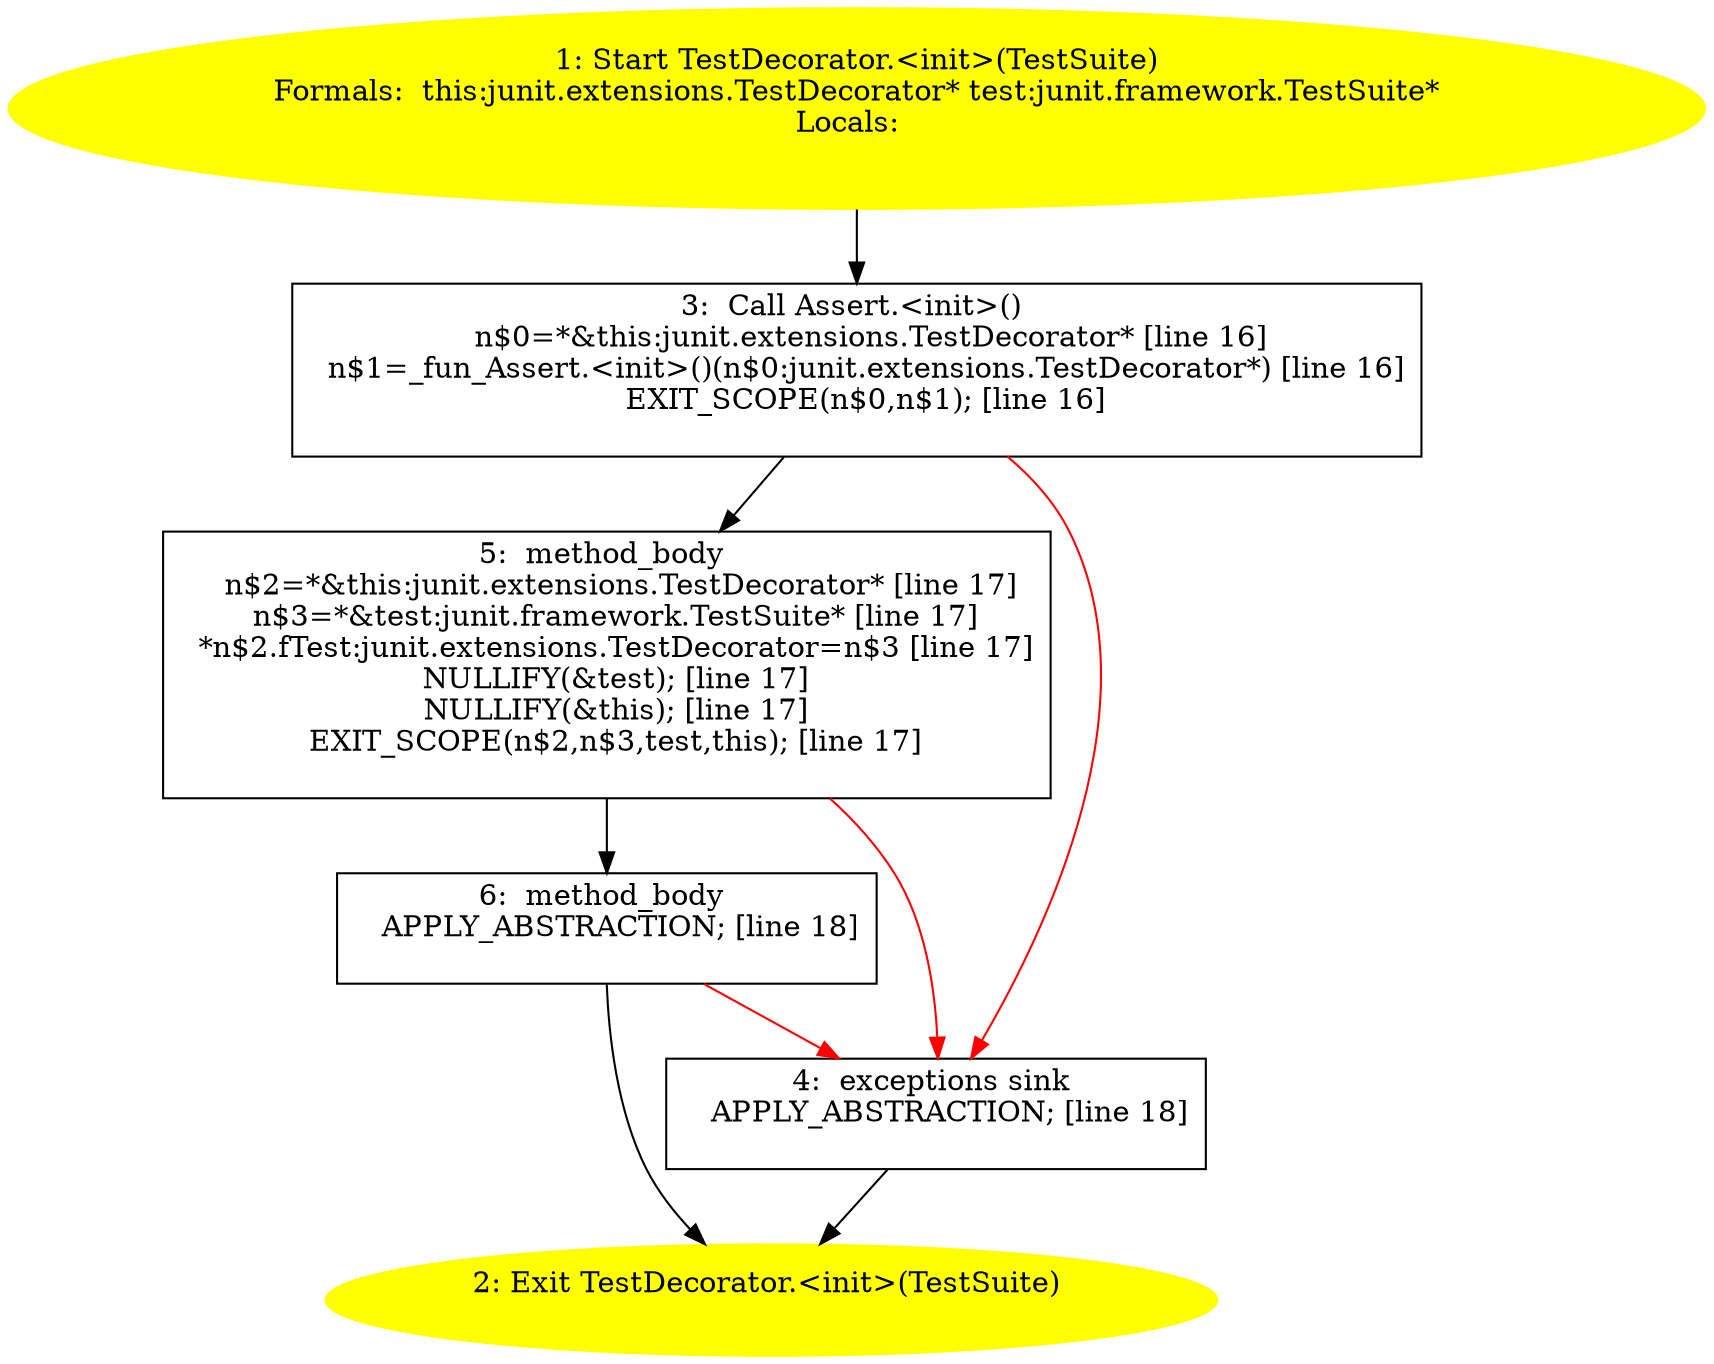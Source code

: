 /* @generated */
digraph cfg {
"junit.extensions.TestDecorator.<init>(junit.framework.TestSuite).604535d39e7306da850ec20dde3ca94d_1" [label="1: Start TestDecorator.<init>(TestSuite)\nFormals:  this:junit.extensions.TestDecorator* test:junit.framework.TestSuite*\nLocals:  \n  " color=yellow style=filled]
	

	 "junit.extensions.TestDecorator.<init>(junit.framework.TestSuite).604535d39e7306da850ec20dde3ca94d_1" -> "junit.extensions.TestDecorator.<init>(junit.framework.TestSuite).604535d39e7306da850ec20dde3ca94d_3" ;
"junit.extensions.TestDecorator.<init>(junit.framework.TestSuite).604535d39e7306da850ec20dde3ca94d_2" [label="2: Exit TestDecorator.<init>(TestSuite) \n  " color=yellow style=filled]
	

"junit.extensions.TestDecorator.<init>(junit.framework.TestSuite).604535d39e7306da850ec20dde3ca94d_3" [label="3:  Call Assert.<init>() \n   n$0=*&this:junit.extensions.TestDecorator* [line 16]\n  n$1=_fun_Assert.<init>()(n$0:junit.extensions.TestDecorator*) [line 16]\n  EXIT_SCOPE(n$0,n$1); [line 16]\n " shape="box"]
	

	 "junit.extensions.TestDecorator.<init>(junit.framework.TestSuite).604535d39e7306da850ec20dde3ca94d_3" -> "junit.extensions.TestDecorator.<init>(junit.framework.TestSuite).604535d39e7306da850ec20dde3ca94d_5" ;
	 "junit.extensions.TestDecorator.<init>(junit.framework.TestSuite).604535d39e7306da850ec20dde3ca94d_3" -> "junit.extensions.TestDecorator.<init>(junit.framework.TestSuite).604535d39e7306da850ec20dde3ca94d_4" [color="red" ];
"junit.extensions.TestDecorator.<init>(junit.framework.TestSuite).604535d39e7306da850ec20dde3ca94d_4" [label="4:  exceptions sink \n   APPLY_ABSTRACTION; [line 18]\n " shape="box"]
	

	 "junit.extensions.TestDecorator.<init>(junit.framework.TestSuite).604535d39e7306da850ec20dde3ca94d_4" -> "junit.extensions.TestDecorator.<init>(junit.framework.TestSuite).604535d39e7306da850ec20dde3ca94d_2" ;
"junit.extensions.TestDecorator.<init>(junit.framework.TestSuite).604535d39e7306da850ec20dde3ca94d_5" [label="5:  method_body \n   n$2=*&this:junit.extensions.TestDecorator* [line 17]\n  n$3=*&test:junit.framework.TestSuite* [line 17]\n  *n$2.fTest:junit.extensions.TestDecorator=n$3 [line 17]\n  NULLIFY(&test); [line 17]\n  NULLIFY(&this); [line 17]\n  EXIT_SCOPE(n$2,n$3,test,this); [line 17]\n " shape="box"]
	

	 "junit.extensions.TestDecorator.<init>(junit.framework.TestSuite).604535d39e7306da850ec20dde3ca94d_5" -> "junit.extensions.TestDecorator.<init>(junit.framework.TestSuite).604535d39e7306da850ec20dde3ca94d_6" ;
	 "junit.extensions.TestDecorator.<init>(junit.framework.TestSuite).604535d39e7306da850ec20dde3ca94d_5" -> "junit.extensions.TestDecorator.<init>(junit.framework.TestSuite).604535d39e7306da850ec20dde3ca94d_4" [color="red" ];
"junit.extensions.TestDecorator.<init>(junit.framework.TestSuite).604535d39e7306da850ec20dde3ca94d_6" [label="6:  method_body \n   APPLY_ABSTRACTION; [line 18]\n " shape="box"]
	

	 "junit.extensions.TestDecorator.<init>(junit.framework.TestSuite).604535d39e7306da850ec20dde3ca94d_6" -> "junit.extensions.TestDecorator.<init>(junit.framework.TestSuite).604535d39e7306da850ec20dde3ca94d_2" ;
	 "junit.extensions.TestDecorator.<init>(junit.framework.TestSuite).604535d39e7306da850ec20dde3ca94d_6" -> "junit.extensions.TestDecorator.<init>(junit.framework.TestSuite).604535d39e7306da850ec20dde3ca94d_4" [color="red" ];
}

